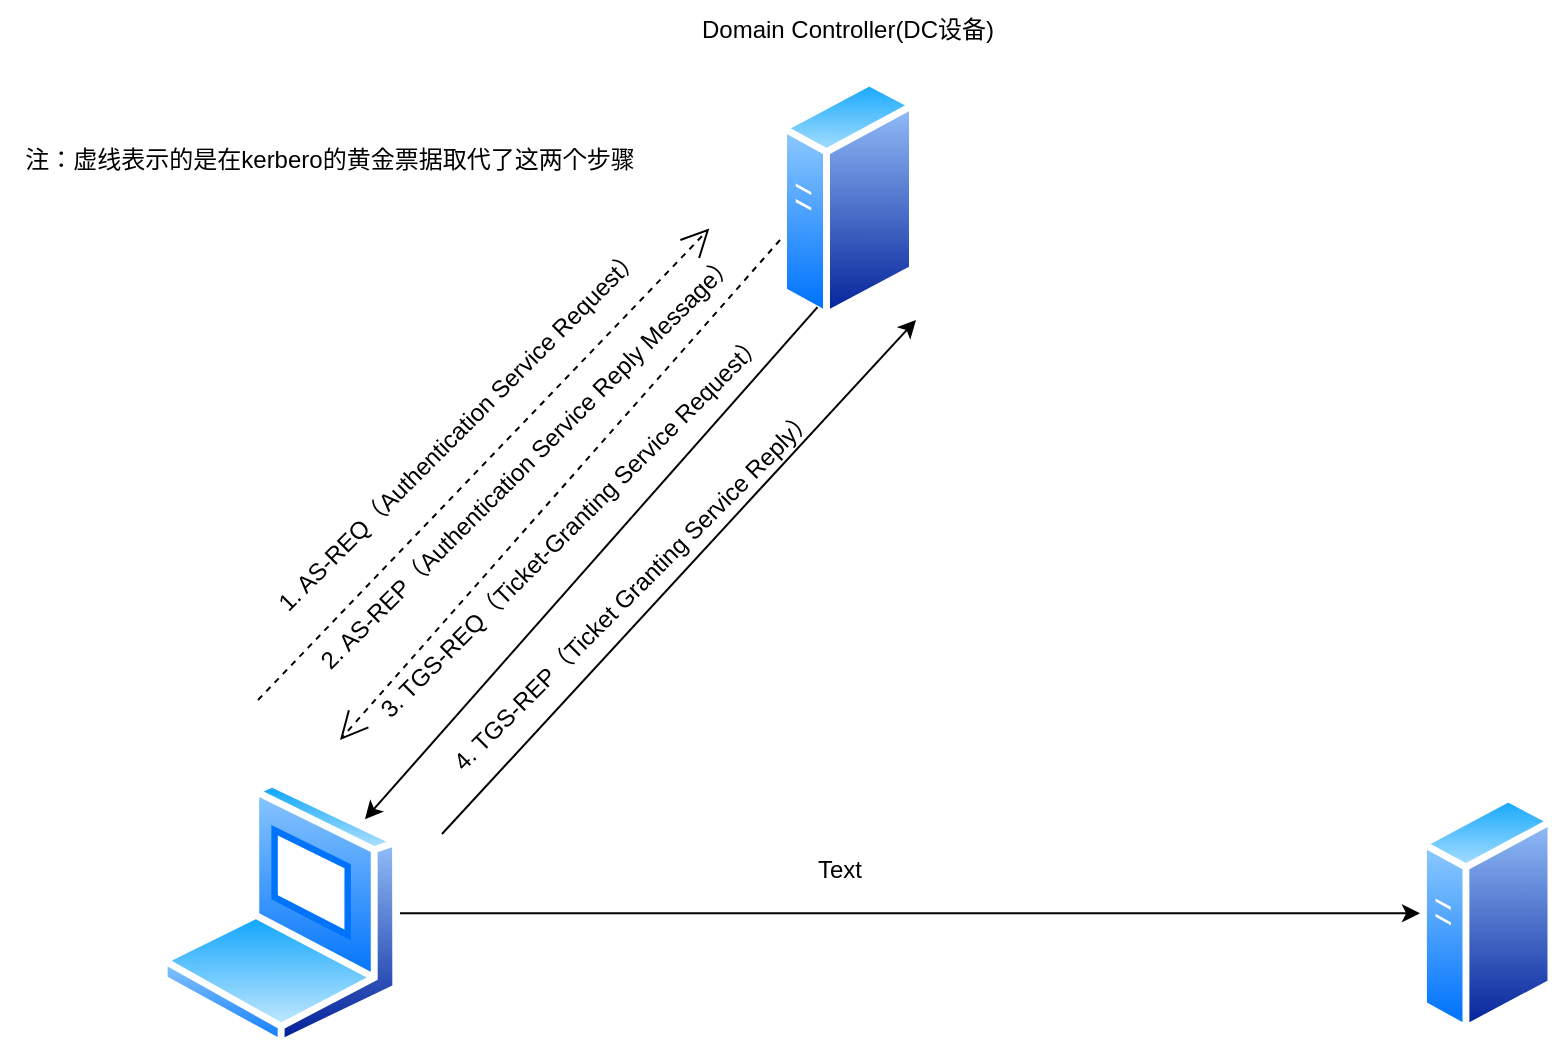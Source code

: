 <mxfile version="26.1.2">
  <diagram name="第 1 页" id="JdVr-8pNIw_CuGiadl7r">
    <mxGraphModel dx="1218" dy="1046" grid="1" gridSize="10" guides="1" tooltips="1" connect="1" arrows="1" fold="1" page="1" pageScale="1" pageWidth="827" pageHeight="1169" math="0" shadow="0">
      <root>
        <mxCell id="0" />
        <mxCell id="1" parent="0" />
        <mxCell id="ktglFJMUilXT2KL9u1CT-1" value="" style="image;aspect=fixed;perimeter=ellipsePerimeter;html=1;align=center;shadow=0;dashed=0;spacingTop=3;image=img/lib/active_directory/laptop_client.svg;" vertex="1" parent="1">
          <mxGeometry x="80" y="420" width="120" height="133.33" as="geometry" />
        </mxCell>
        <mxCell id="ktglFJMUilXT2KL9u1CT-2" value="" style="image;aspect=fixed;perimeter=ellipsePerimeter;html=1;align=center;shadow=0;dashed=0;spacingTop=3;image=img/lib/active_directory/generic_server.svg;" vertex="1" parent="1">
          <mxGeometry x="710" y="426.67" width="67.2" height="120" as="geometry" />
        </mxCell>
        <mxCell id="ktglFJMUilXT2KL9u1CT-3" value="" style="image;aspect=fixed;perimeter=ellipsePerimeter;html=1;align=center;shadow=0;dashed=0;spacingTop=3;image=img/lib/active_directory/generic_server.svg;" vertex="1" parent="1">
          <mxGeometry x="390" y="68.57" width="68" height="121.43" as="geometry" />
        </mxCell>
        <mxCell id="ktglFJMUilXT2KL9u1CT-5" value="Domain Controller(DC设备)" style="text;html=1;align=center;verticalAlign=middle;whiteSpace=wrap;rounded=0;" vertex="1" parent="1">
          <mxGeometry x="349" y="30" width="150" height="30" as="geometry" />
        </mxCell>
        <mxCell id="ktglFJMUilXT2KL9u1CT-7" value="" style="endArrow=classic;html=1;rounded=0;exitX=1;exitY=0.5;exitDx=0;exitDy=0;" edge="1" parent="1">
          <mxGeometry width="50" height="50" relative="1" as="geometry">
            <mxPoint x="220.97" y="447.02" as="sourcePoint" />
            <mxPoint x="458.003" y="189.996" as="targetPoint" />
          </mxGeometry>
        </mxCell>
        <mxCell id="ktglFJMUilXT2KL9u1CT-10" value="" style="endArrow=classic;html=1;rounded=0;entryX=1;entryY=0;entryDx=0;entryDy=0;exitX=0.25;exitY=1;exitDx=0;exitDy=0;" edge="1" parent="1" source="ktglFJMUilXT2KL9u1CT-3" target="ktglFJMUilXT2KL9u1CT-1">
          <mxGeometry width="50" height="50" relative="1" as="geometry">
            <mxPoint x="230" y="300" as="sourcePoint" />
            <mxPoint x="280" y="250" as="targetPoint" />
            <Array as="points" />
          </mxGeometry>
        </mxCell>
        <mxCell id="ktglFJMUilXT2KL9u1CT-12" value="" style="endArrow=open;endSize=12;dashed=1;html=1;rounded=0;" edge="1" parent="1">
          <mxGeometry width="160" relative="1" as="geometry">
            <mxPoint x="129" y="380" as="sourcePoint" />
            <mxPoint x="354.641" y="144.28" as="targetPoint" />
          </mxGeometry>
        </mxCell>
        <mxCell id="ktglFJMUilXT2KL9u1CT-15" value="1. AS-REQ（Authentication Service Request）" style="text;html=1;align=center;verticalAlign=middle;whiteSpace=wrap;rounded=0;rotation=-45;" vertex="1" parent="1">
          <mxGeometry x="89.71" y="230.14" width="280.35" height="30" as="geometry" />
        </mxCell>
        <mxCell id="ktglFJMUilXT2KL9u1CT-17" value="" style="endArrow=open;endSize=12;dashed=1;html=1;rounded=0;" edge="1" parent="1">
          <mxGeometry width="160" relative="1" as="geometry">
            <mxPoint x="390" y="150" as="sourcePoint" />
            <mxPoint x="170" y="400" as="targetPoint" />
          </mxGeometry>
        </mxCell>
        <mxCell id="ktglFJMUilXT2KL9u1CT-16" value="2. AS-REP（Authentication Service Reply Message）" style="text;html=1;align=center;verticalAlign=middle;whiteSpace=wrap;rounded=0;rotation=-45;" vertex="1" parent="1">
          <mxGeometry x="103.79" y="245.99" width="320.35" height="30" as="geometry" />
        </mxCell>
        <mxCell id="ktglFJMUilXT2KL9u1CT-19" value="&lt;div style=&quot;text-align: start;&quot;&gt;&lt;span style=&quot;background-color: transparent; color: light-dark(rgb(0, 0, 0), rgb(255, 255, 255));&quot;&gt;3. TGS-REQ（Ticket-Granting Service Request&lt;/span&gt;&lt;span style=&quot;background-color: transparent; color: light-dark(rgb(0, 0, 0), rgb(255, 255, 255));&quot;&gt;）&lt;/span&gt;&lt;/div&gt;" style="text;html=1;align=center;verticalAlign=middle;whiteSpace=wrap;rounded=0;rotation=-45;" vertex="1" parent="1">
          <mxGeometry x="149.09" y="277.8" width="274.14" height="30" as="geometry" />
        </mxCell>
        <mxCell id="ktglFJMUilXT2KL9u1CT-20" value="&lt;div style=&quot;text-align: start;&quot;&gt;&lt;span style=&quot;background-color: transparent; color: light-dark(rgb(0, 0, 0), rgb(255, 255, 255));&quot;&gt;4. TGS-REP（&lt;/span&gt;&lt;span style=&quot;background-color: transparent; color: light-dark(rgb(0, 0, 0), rgb(255, 255, 255)); text-align: center;&quot;&gt;Ticket Granting Service Reply&lt;/span&gt;&lt;span style=&quot;background-color: transparent; color: light-dark(rgb(0, 0, 0), rgb(255, 255, 255));&quot;&gt;）&lt;/span&gt;&lt;/div&gt;" style="text;html=1;align=center;verticalAlign=middle;whiteSpace=wrap;rounded=0;rotation=-45;" vertex="1" parent="1">
          <mxGeometry x="180.0" y="310.0" width="274.14" height="30" as="geometry" />
        </mxCell>
        <mxCell id="ktglFJMUilXT2KL9u1CT-21" value="注：虚线表示的是在kerbero的黄金票据取代了这两个步骤" style="text;html=1;align=center;verticalAlign=middle;whiteSpace=wrap;rounded=0;" vertex="1" parent="1">
          <mxGeometry y="60" width="330" height="99.28" as="geometry" />
        </mxCell>
        <mxCell id="ktglFJMUilXT2KL9u1CT-22" value="" style="endArrow=classic;html=1;rounded=0;entryX=0;entryY=0.5;entryDx=0;entryDy=0;" edge="1" parent="1" source="ktglFJMUilXT2KL9u1CT-1" target="ktglFJMUilXT2KL9u1CT-2">
          <mxGeometry width="50" height="50" relative="1" as="geometry">
            <mxPoint x="280" y="480" as="sourcePoint" />
            <mxPoint x="330" y="430" as="targetPoint" />
          </mxGeometry>
        </mxCell>
        <mxCell id="ktglFJMUilXT2KL9u1CT-23" value="Text" style="text;html=1;align=center;verticalAlign=middle;whiteSpace=wrap;rounded=0;" vertex="1" parent="1">
          <mxGeometry x="390" y="450" width="60" height="30" as="geometry" />
        </mxCell>
      </root>
    </mxGraphModel>
  </diagram>
</mxfile>
